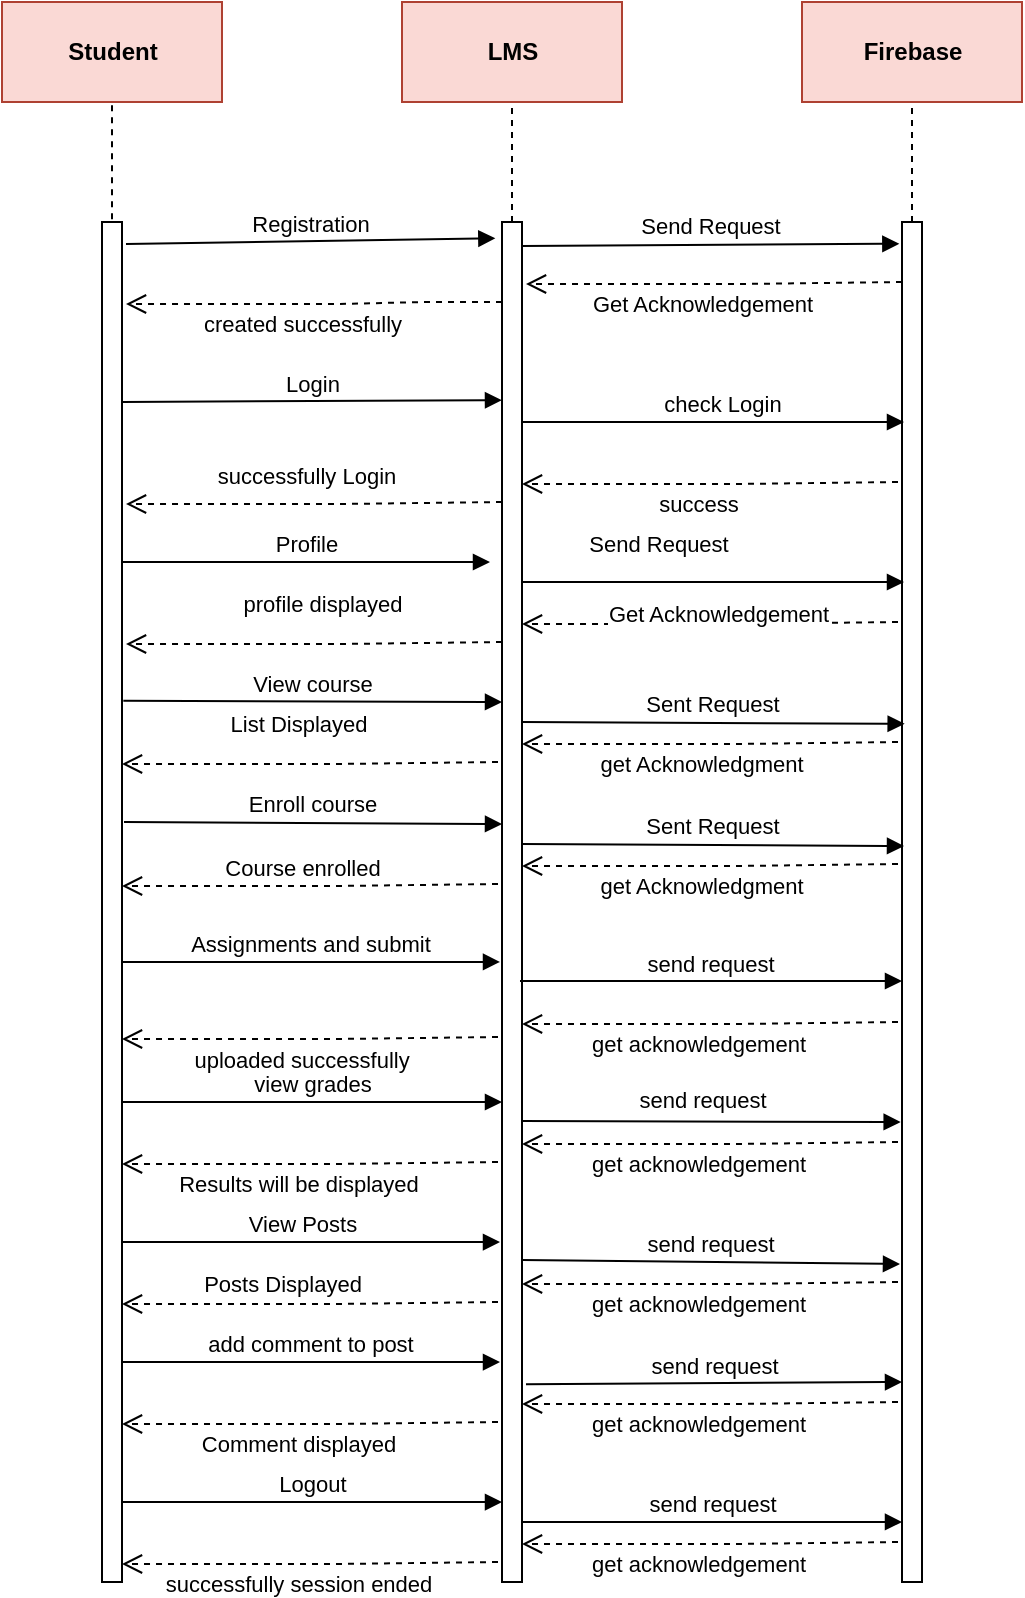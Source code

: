 <mxfile version="26.0.4">
  <diagram id="442032df-d988-056a-26d7-d56c65a4f7fd" name="Page-1">
    <mxGraphModel dx="1178" dy="802" grid="1" gridSize="10" guides="1" tooltips="1" connect="1" arrows="1" fold="1" page="1" pageScale="1" pageWidth="827" pageHeight="1169" math="0" shadow="0">
      <root>
        <mxCell id="0" />
        <mxCell id="1" parent="0" />
        <mxCell id="2" value="&lt;b&gt;Student&lt;/b&gt;" style="html=1;fillColor=#fad9d5;strokeColor=#ae4132;" parent="1" vertex="1">
          <mxGeometry x="150" y="90" width="110" height="50" as="geometry" />
        </mxCell>
        <mxCell id="3" value="&lt;b&gt;LMS&lt;/b&gt;" style="html=1;fillColor=#fad9d5;strokeColor=#ae4132;" parent="1" vertex="1">
          <mxGeometry x="350" y="90" width="110" height="50" as="geometry" />
        </mxCell>
        <mxCell id="4" value="&lt;b&gt;Firebase&lt;/b&gt;" style="html=1;fillColor=#fad9d5;strokeColor=#ae4132;" parent="1" vertex="1">
          <mxGeometry x="550" y="90" width="110" height="50" as="geometry" />
        </mxCell>
        <mxCell id="5" value="" style="html=1;points=[];perimeter=orthogonalPerimeter;" parent="1" vertex="1">
          <mxGeometry x="200" y="200" width="10" height="680" as="geometry" />
        </mxCell>
        <mxCell id="7" value="" style="endArrow=none;dashed=1;html=1;entryX=0.5;entryY=1;exitX=0.5;exitY=-0.002;exitPerimeter=0;" parent="1" source="5" target="2" edge="1">
          <mxGeometry width="50" height="50" relative="1" as="geometry">
            <mxPoint x="80" y="270" as="sourcePoint" />
            <mxPoint x="125" y="260" as="targetPoint" />
          </mxGeometry>
        </mxCell>
        <mxCell id="9" value="" style="endArrow=none;dashed=1;html=1;entryX=0.5;entryY=1;" parent="1" source="17" target="4" edge="1">
          <mxGeometry width="50" height="50" relative="1" as="geometry">
            <mxPoint x="600" y="642" as="sourcePoint" />
            <mxPoint x="125" y="300" as="targetPoint" />
          </mxGeometry>
        </mxCell>
        <mxCell id="10" value="" style="endArrow=none;dashed=1;html=1;entryX=0.5;entryY=1;" parent="1" source="15" target="3" edge="1">
          <mxGeometry width="50" height="50" relative="1" as="geometry">
            <mxPoint x="405" y="640" as="sourcePoint" />
            <mxPoint x="135" y="310" as="targetPoint" />
          </mxGeometry>
        </mxCell>
        <mxCell id="11" value="Registration" style="html=1;verticalAlign=bottom;endArrow=block;entryX=-0.333;entryY=0.012;entryDx=0;entryDy=0;entryPerimeter=0;" parent="1" target="15" edge="1">
          <mxGeometry width="80" relative="1" as="geometry">
            <mxPoint x="212" y="211" as="sourcePoint" />
            <mxPoint x="396" y="176.667" as="targetPoint" />
          </mxGeometry>
        </mxCell>
        <mxCell id="15" value="" style="html=1;points=[];perimeter=orthogonalPerimeter;" parent="1" vertex="1">
          <mxGeometry x="400" y="200" width="10" height="680" as="geometry" />
        </mxCell>
        <mxCell id="17" value="" style="html=1;points=[];perimeter=orthogonalPerimeter;" parent="1" vertex="1">
          <mxGeometry x="600" y="200" width="10" height="680" as="geometry" />
        </mxCell>
        <mxCell id="23" value="Send Request" style="html=1;verticalAlign=bottom;endArrow=block;entryX=-0.133;entryY=0.016;entryPerimeter=0;entryDx=0;entryDy=0;" parent="1" target="17" edge="1">
          <mxGeometry width="80" relative="1" as="geometry">
            <mxPoint x="410" y="212" as="sourcePoint" />
            <mxPoint x="591.33" y="212.24" as="targetPoint" />
          </mxGeometry>
        </mxCell>
        <mxCell id="24" value="Login" style="html=1;verticalAlign=bottom;endArrow=block;entryX=0;entryY=0.131;entryPerimeter=0;entryDx=0;entryDy=0;" parent="1" target="15" edge="1">
          <mxGeometry width="80" relative="1" as="geometry">
            <mxPoint x="210" y="290" as="sourcePoint" />
            <mxPoint x="394" y="290" as="targetPoint" />
          </mxGeometry>
        </mxCell>
        <mxCell id="25" value="check Login" style="html=1;verticalAlign=bottom;endArrow=block;" parent="1" edge="1">
          <mxGeometry x="0.047" width="80" relative="1" as="geometry">
            <mxPoint x="410" y="300" as="sourcePoint" />
            <mxPoint x="601" y="300" as="targetPoint" />
            <mxPoint as="offset" />
          </mxGeometry>
        </mxCell>
        <mxCell id="26" value="created successfully" style="html=1;verticalAlign=bottom;endArrow=open;dashed=1;endSize=8;" parent="1" edge="1">
          <mxGeometry x="0.064" y="19" relative="1" as="geometry">
            <mxPoint x="400" y="240" as="sourcePoint" />
            <mxPoint x="212" y="241" as="targetPoint" />
            <Array as="points">
              <mxPoint x="360" y="240" />
              <mxPoint x="320" y="241" />
            </Array>
            <mxPoint as="offset" />
          </mxGeometry>
        </mxCell>
        <mxCell id="27" value="Get Acknowledgement" style="html=1;verticalAlign=bottom;endArrow=open;dashed=1;endSize=8;entryX=1.2;entryY=0.069;entryPerimeter=0;" parent="1" edge="1">
          <mxGeometry x="0.064" y="19" relative="1" as="geometry">
            <mxPoint x="600" y="230" as="sourcePoint" />
            <mxPoint x="412" y="231" as="targetPoint" />
            <Array as="points">
              <mxPoint x="520" y="231" />
            </Array>
            <mxPoint as="offset" />
          </mxGeometry>
        </mxCell>
        <mxCell id="28" value="success" style="html=1;verticalAlign=bottom;endArrow=open;dashed=1;endSize=8;entryX=1.2;entryY=0.069;entryPerimeter=0;" parent="1" edge="1">
          <mxGeometry x="0.064" y="19" relative="1" as="geometry">
            <mxPoint x="598" y="330" as="sourcePoint" />
            <mxPoint x="410" y="331" as="targetPoint" />
            <Array as="points">
              <mxPoint x="518" y="331" />
            </Array>
            <mxPoint as="offset" />
          </mxGeometry>
        </mxCell>
        <mxCell id="34" value="Profile" style="html=1;verticalAlign=bottom;endArrow=block;entryX=-0.4;entryY=0.2;entryPerimeter=0;" parent="1" edge="1">
          <mxGeometry width="80" relative="1" as="geometry">
            <mxPoint x="210" y="370" as="sourcePoint" />
            <mxPoint x="394" y="370" as="targetPoint" />
          </mxGeometry>
        </mxCell>
        <mxCell id="35" value="Send Request" style="html=1;verticalAlign=bottom;endArrow=block;" parent="1" edge="1">
          <mxGeometry x="-0.29" y="10" width="80" relative="1" as="geometry">
            <mxPoint x="410" y="380" as="sourcePoint" />
            <mxPoint x="601" y="380" as="targetPoint" />
            <mxPoint as="offset" />
          </mxGeometry>
        </mxCell>
        <mxCell id="36" value="Get Acknowledgement" style="html=1;verticalAlign=bottom;endArrow=open;dashed=1;endSize=8;entryX=1.2;entryY=0.069;entryPerimeter=0;" parent="1" edge="1">
          <mxGeometry x="-0.043" y="4" relative="1" as="geometry">
            <mxPoint x="598" y="400" as="sourcePoint" />
            <mxPoint x="410" y="401" as="targetPoint" />
            <Array as="points">
              <mxPoint x="518" y="401" />
            </Array>
            <mxPoint as="offset" />
          </mxGeometry>
        </mxCell>
        <mxCell id="40" value="View course" style="html=1;verticalAlign=bottom;endArrow=block;entryX=-0.4;entryY=0.2;entryPerimeter=0;exitX=1.067;exitY=0.352;exitDx=0;exitDy=0;exitPerimeter=0;" parent="1" source="5" edge="1">
          <mxGeometry width="80" relative="1" as="geometry">
            <mxPoint x="216" y="440" as="sourcePoint" />
            <mxPoint x="400" y="440" as="targetPoint" />
          </mxGeometry>
        </mxCell>
        <mxCell id="41" value="Sent Request" style="html=1;verticalAlign=bottom;endArrow=block;entryX=0.133;entryY=0.369;entryPerimeter=0;entryDx=0;entryDy=0;" parent="1" target="17" edge="1">
          <mxGeometry width="80" relative="1" as="geometry">
            <mxPoint x="410" y="450" as="sourcePoint" />
            <mxPoint x="594" y="450" as="targetPoint" />
          </mxGeometry>
        </mxCell>
        <mxCell id="42" value="&amp;nbsp;get Acknowledgment" style="html=1;verticalAlign=bottom;endArrow=open;dashed=1;endSize=8;entryX=1.2;entryY=0.069;entryPerimeter=0;" parent="1" edge="1">
          <mxGeometry x="0.064" y="19" relative="1" as="geometry">
            <mxPoint x="598" y="460" as="sourcePoint" />
            <mxPoint x="410" y="461" as="targetPoint" />
            <Array as="points">
              <mxPoint x="518" y="461" />
            </Array>
            <mxPoint as="offset" />
          </mxGeometry>
        </mxCell>
        <mxCell id="L1VeUNWr_6vqhDy3iDXo-43" value="send request" style="html=1;verticalAlign=bottom;endArrow=block;entryX=-0.067;entryY=0.5;entryPerimeter=0;entryDx=0;entryDy=0;" parent="1" edge="1">
          <mxGeometry x="-0.054" y="2" width="80" relative="1" as="geometry">
            <mxPoint x="410" y="649.5" as="sourcePoint" />
            <mxPoint x="599.33" y="650" as="targetPoint" />
            <mxPoint as="offset" />
          </mxGeometry>
        </mxCell>
        <mxCell id="L1VeUNWr_6vqhDy3iDXo-44" value="send request" style="html=1;verticalAlign=bottom;endArrow=block;entryX=0.1;entryY=0.318;entryPerimeter=0;entryDx=0;entryDy=0;" parent="1" edge="1">
          <mxGeometry width="80" relative="1" as="geometry">
            <mxPoint x="409" y="579.51" as="sourcePoint" />
            <mxPoint x="600" y="579.5" as="targetPoint" />
          </mxGeometry>
        </mxCell>
        <mxCell id="L1VeUNWr_6vqhDy3iDXo-45" value="View Posts" style="html=1;verticalAlign=bottom;endArrow=block;entryX=-0.1;entryY=0.182;entryPerimeter=0;entryDx=0;entryDy=0;" parent="1" edge="1">
          <mxGeometry x="-0.048" width="80" relative="1" as="geometry">
            <mxPoint x="210" y="710" as="sourcePoint" />
            <mxPoint x="399" y="710.01" as="targetPoint" />
            <Array as="points">
              <mxPoint x="309" y="710" />
            </Array>
            <mxPoint as="offset" />
          </mxGeometry>
        </mxCell>
        <mxCell id="L1VeUNWr_6vqhDy3iDXo-46" value="view grades" style="html=1;verticalAlign=bottom;endArrow=block;entryX=-0.4;entryY=0.2;entryPerimeter=0;" parent="1" edge="1">
          <mxGeometry width="80" relative="1" as="geometry">
            <mxPoint x="210" y="640" as="sourcePoint" />
            <mxPoint x="400" y="640" as="targetPoint" />
          </mxGeometry>
        </mxCell>
        <mxCell id="L1VeUNWr_6vqhDy3iDXo-47" value="Assignments and submit" style="html=1;verticalAlign=bottom;endArrow=block;entryX=-0.1;entryY=0.318;entryDx=0;entryDy=0;entryPerimeter=0;" parent="1" edge="1">
          <mxGeometry width="80" relative="1" as="geometry">
            <mxPoint x="210" y="570" as="sourcePoint" />
            <mxPoint x="399" y="569.99" as="targetPoint" />
          </mxGeometry>
        </mxCell>
        <mxCell id="L1VeUNWr_6vqhDy3iDXo-68" value="get acknowledgement" style="html=1;verticalAlign=bottom;endArrow=open;dashed=1;endSize=8;entryX=1.2;entryY=0.069;entryPerimeter=0;" parent="1" edge="1">
          <mxGeometry x="0.064" y="19" relative="1" as="geometry">
            <mxPoint x="598" y="600" as="sourcePoint" />
            <mxPoint x="410" y="601" as="targetPoint" />
            <Array as="points">
              <mxPoint x="518" y="601" />
            </Array>
            <mxPoint as="offset" />
          </mxGeometry>
        </mxCell>
        <mxCell id="L1VeUNWr_6vqhDy3iDXo-73" value="get acknowledgement" style="html=1;verticalAlign=bottom;endArrow=open;dashed=1;endSize=8;entryX=1.2;entryY=0.069;entryPerimeter=0;" parent="1" edge="1">
          <mxGeometry x="0.064" y="19" relative="1" as="geometry">
            <mxPoint x="598" y="860" as="sourcePoint" />
            <mxPoint x="410" y="861" as="targetPoint" />
            <Array as="points">
              <mxPoint x="518" y="861" />
            </Array>
            <mxPoint as="offset" />
          </mxGeometry>
        </mxCell>
        <mxCell id="L1VeUNWr_6vqhDy3iDXo-74" value="get acknowledgement" style="html=1;verticalAlign=bottom;endArrow=open;dashed=1;endSize=8;entryX=1.2;entryY=0.069;entryPerimeter=0;" parent="1" edge="1">
          <mxGeometry x="0.064" y="19" relative="1" as="geometry">
            <mxPoint x="598" y="730" as="sourcePoint" />
            <mxPoint x="410" y="731" as="targetPoint" />
            <Array as="points">
              <mxPoint x="518" y="731" />
            </Array>
            <mxPoint as="offset" />
          </mxGeometry>
        </mxCell>
        <mxCell id="L1VeUNWr_6vqhDy3iDXo-75" value="get acknowledgement" style="html=1;verticalAlign=bottom;endArrow=open;dashed=1;endSize=8;entryX=1.2;entryY=0.069;entryPerimeter=0;" parent="1" edge="1">
          <mxGeometry x="0.064" y="19" relative="1" as="geometry">
            <mxPoint x="598" y="660" as="sourcePoint" />
            <mxPoint x="410" y="661" as="targetPoint" />
            <Array as="points">
              <mxPoint x="518" y="661" />
            </Array>
            <mxPoint as="offset" />
          </mxGeometry>
        </mxCell>
        <mxCell id="L1VeUNWr_6vqhDy3iDXo-76" value="send request" style="html=1;verticalAlign=bottom;endArrow=block;entryX=-0.2;entryY=0.461;entryPerimeter=0;entryDx=0;entryDy=0;" parent="1" edge="1">
          <mxGeometry width="80" relative="1" as="geometry">
            <mxPoint x="412" y="781.15" as="sourcePoint" />
            <mxPoint x="600" y="779.995" as="targetPoint" />
          </mxGeometry>
        </mxCell>
        <mxCell id="L1VeUNWr_6vqhDy3iDXo-77" value="Logout" style="html=1;verticalAlign=bottom;endArrow=block;entryX=0;entryY=0.182;entryPerimeter=0;entryDx=0;entryDy=0;" parent="1" edge="1">
          <mxGeometry width="80" relative="1" as="geometry">
            <mxPoint x="210" y="840" as="sourcePoint" />
            <mxPoint x="400" y="840.01" as="targetPoint" />
          </mxGeometry>
        </mxCell>
        <mxCell id="L1VeUNWr_6vqhDy3iDXo-78" value="send request" style="html=1;verticalAlign=bottom;endArrow=block;entryX=-0.1;entryY=0.173;entryPerimeter=0;entryDx=0;entryDy=0;" parent="1" edge="1">
          <mxGeometry width="80" relative="1" as="geometry">
            <mxPoint x="410" y="718.99" as="sourcePoint" />
            <mxPoint x="599" y="721.005" as="targetPoint" />
          </mxGeometry>
        </mxCell>
        <mxCell id="L1VeUNWr_6vqhDy3iDXo-82" value="send request" style="html=1;verticalAlign=bottom;endArrow=block;entryX=0;entryY=0.409;entryDx=0;entryDy=0;entryPerimeter=0;" parent="1" edge="1">
          <mxGeometry width="80" relative="1" as="geometry">
            <mxPoint x="410" y="850" as="sourcePoint" />
            <mxPoint x="600" y="849.995" as="targetPoint" />
          </mxGeometry>
        </mxCell>
        <mxCell id="L1VeUNWr_6vqhDy3iDXo-83" value="add comment to post" style="html=1;verticalAlign=bottom;endArrow=block;entryX=-0.1;entryY=0.182;entryPerimeter=0;entryDx=0;entryDy=0;" parent="1" edge="1">
          <mxGeometry width="80" relative="1" as="geometry">
            <mxPoint x="210" y="770" as="sourcePoint" />
            <mxPoint x="399" y="770.01" as="targetPoint" />
          </mxGeometry>
        </mxCell>
        <mxCell id="L1VeUNWr_6vqhDy3iDXo-84" value="get acknowledgement" style="html=1;verticalAlign=bottom;endArrow=open;dashed=1;endSize=8;entryX=1.2;entryY=0.069;entryPerimeter=0;" parent="1" edge="1">
          <mxGeometry x="0.064" y="19" relative="1" as="geometry">
            <mxPoint x="598" y="790" as="sourcePoint" />
            <mxPoint x="410" y="791" as="targetPoint" />
            <Array as="points">
              <mxPoint x="518" y="791" />
            </Array>
            <mxPoint as="offset" />
          </mxGeometry>
        </mxCell>
        <mxCell id="r-Ig4kbvFs-6LBJUwLyk-44" value="successfully session ended" style="html=1;verticalAlign=bottom;endArrow=open;dashed=1;endSize=8;entryX=1.2;entryY=0.069;entryPerimeter=0;" parent="1" edge="1">
          <mxGeometry x="0.064" y="19" relative="1" as="geometry">
            <mxPoint x="398" y="870" as="sourcePoint" />
            <mxPoint x="210" y="871" as="targetPoint" />
            <Array as="points">
              <mxPoint x="318" y="871" />
            </Array>
            <mxPoint as="offset" />
          </mxGeometry>
        </mxCell>
        <mxCell id="gzzx9XnLVbFwJI5hhew1-42" value="successfully Login" style="html=1;verticalAlign=bottom;endArrow=open;dashed=1;endSize=8;" parent="1" edge="1">
          <mxGeometry x="0.043" y="-5" relative="1" as="geometry">
            <mxPoint x="400" y="340" as="sourcePoint" />
            <mxPoint x="212" y="341" as="targetPoint" />
            <Array as="points">
              <mxPoint x="320" y="341" />
            </Array>
            <mxPoint as="offset" />
          </mxGeometry>
        </mxCell>
        <mxCell id="gzzx9XnLVbFwJI5hhew1-45" value="List Displayed" style="html=1;verticalAlign=bottom;endArrow=open;dashed=1;endSize=8;" parent="1" edge="1">
          <mxGeometry x="0.064" y="-11" relative="1" as="geometry">
            <mxPoint x="398" y="470" as="sourcePoint" />
            <mxPoint x="210" y="471" as="targetPoint" />
            <Array as="points">
              <mxPoint x="318" y="471" />
            </Array>
            <mxPoint as="offset" />
          </mxGeometry>
        </mxCell>
        <mxCell id="gzzx9XnLVbFwJI5hhew1-46" value="&amp;nbsp;uploaded successfully" style="html=1;verticalAlign=bottom;endArrow=open;dashed=1;endSize=8;" parent="1" edge="1">
          <mxGeometry x="0.064" y="19" relative="1" as="geometry">
            <mxPoint x="398" y="607.5" as="sourcePoint" />
            <mxPoint x="210" y="608.5" as="targetPoint" />
            <Array as="points">
              <mxPoint x="318" y="608.5" />
            </Array>
            <mxPoint as="offset" />
          </mxGeometry>
        </mxCell>
        <mxCell id="gzzx9XnLVbFwJI5hhew1-47" value="Results will be displayed" style="html=1;verticalAlign=bottom;endArrow=open;dashed=1;endSize=8;" parent="1" edge="1">
          <mxGeometry x="0.064" y="19" relative="1" as="geometry">
            <mxPoint x="398" y="670" as="sourcePoint" />
            <mxPoint x="210" y="671" as="targetPoint" />
            <Array as="points">
              <mxPoint x="318" y="671" />
            </Array>
            <mxPoint as="offset" />
          </mxGeometry>
        </mxCell>
        <mxCell id="5NTeCNyHkE4JNZhLnlM2-42" value="Comment displayed" style="html=1;verticalAlign=bottom;endArrow=open;dashed=1;endSize=8;entryX=1.2;entryY=0.069;entryPerimeter=0;" parent="1" edge="1">
          <mxGeometry x="0.064" y="19" relative="1" as="geometry">
            <mxPoint x="398" y="800" as="sourcePoint" />
            <mxPoint x="210" y="801" as="targetPoint" />
            <Array as="points">
              <mxPoint x="318" y="801" />
            </Array>
            <mxPoint as="offset" />
          </mxGeometry>
        </mxCell>
        <mxCell id="5NTeCNyHkE4JNZhLnlM2-44" value="Posts Displayed" style="html=1;verticalAlign=bottom;endArrow=open;dashed=1;endSize=8;entryX=1.2;entryY=0.069;entryPerimeter=0;" parent="1" edge="1">
          <mxGeometry x="0.149" y="-1" relative="1" as="geometry">
            <mxPoint x="398" y="740" as="sourcePoint" />
            <mxPoint x="210" y="741" as="targetPoint" />
            <Array as="points">
              <mxPoint x="318" y="741" />
            </Array>
            <mxPoint as="offset" />
          </mxGeometry>
        </mxCell>
        <mxCell id="5NTeCNyHkE4JNZhLnlM2-45" value="profile displayed" style="html=1;verticalAlign=bottom;endArrow=open;dashed=1;endSize=8;entryX=1.2;entryY=0.069;entryPerimeter=0;" parent="1" edge="1">
          <mxGeometry x="-0.043" y="-11" relative="1" as="geometry">
            <mxPoint x="400" y="410" as="sourcePoint" />
            <mxPoint x="212" y="411" as="targetPoint" />
            <Array as="points">
              <mxPoint x="320" y="411" />
            </Array>
            <mxPoint as="offset" />
          </mxGeometry>
        </mxCell>
        <mxCell id="5NTeCNyHkE4JNZhLnlM2-46" value="Enroll course" style="html=1;verticalAlign=bottom;endArrow=block;entryX=-0.4;entryY=0.2;entryPerimeter=0;exitX=1.067;exitY=0.352;exitDx=0;exitDy=0;exitPerimeter=0;" parent="1" edge="1">
          <mxGeometry width="80" relative="1" as="geometry">
            <mxPoint x="211" y="500" as="sourcePoint" />
            <mxPoint x="400" y="501" as="targetPoint" />
          </mxGeometry>
        </mxCell>
        <mxCell id="5NTeCNyHkE4JNZhLnlM2-47" value="Sent Request" style="html=1;verticalAlign=bottom;endArrow=block;entryX=0.133;entryY=0.369;entryPerimeter=0;entryDx=0;entryDy=0;" parent="1" edge="1">
          <mxGeometry width="80" relative="1" as="geometry">
            <mxPoint x="410" y="511" as="sourcePoint" />
            <mxPoint x="601" y="512" as="targetPoint" />
          </mxGeometry>
        </mxCell>
        <mxCell id="5NTeCNyHkE4JNZhLnlM2-48" value="&amp;nbsp;get Acknowledgment" style="html=1;verticalAlign=bottom;endArrow=open;dashed=1;endSize=8;entryX=1.2;entryY=0.069;entryPerimeter=0;" parent="1" edge="1">
          <mxGeometry x="0.064" y="19" relative="1" as="geometry">
            <mxPoint x="598" y="521" as="sourcePoint" />
            <mxPoint x="410" y="522" as="targetPoint" />
            <Array as="points">
              <mxPoint x="518" y="522" />
            </Array>
            <mxPoint as="offset" />
          </mxGeometry>
        </mxCell>
        <mxCell id="5NTeCNyHkE4JNZhLnlM2-49" value="Course enrolled" style="html=1;verticalAlign=bottom;endArrow=open;dashed=1;endSize=8;" parent="1" edge="1">
          <mxGeometry x="0.043" relative="1" as="geometry">
            <mxPoint x="398" y="531" as="sourcePoint" />
            <mxPoint x="210" y="532" as="targetPoint" />
            <Array as="points">
              <mxPoint x="318" y="532" />
            </Array>
            <mxPoint as="offset" />
          </mxGeometry>
        </mxCell>
      </root>
    </mxGraphModel>
  </diagram>
</mxfile>
